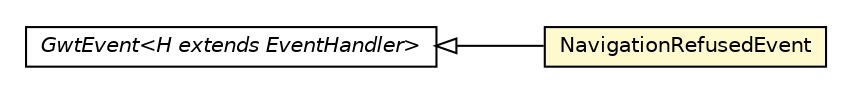 #!/usr/local/bin/dot
#
# Class diagram 
# Generated by UMLGraph version R5_6-24-gf6e263 (http://www.umlgraph.org/)
#

digraph G {
	edge [fontname="Helvetica",fontsize=10,labelfontname="Helvetica",labelfontsize=10];
	node [fontname="Helvetica",fontsize=10,shape=plaintext];
	nodesep=0.25;
	ranksep=0.5;
	rankdir=LR;
	// com.gwtplatform.mvp.client.proxy.NavigationRefusedEvent
	c263136 [label=<<table title="com.gwtplatform.mvp.client.proxy.NavigationRefusedEvent" border="0" cellborder="1" cellspacing="0" cellpadding="2" port="p" bgcolor="lemonChiffon" href="./NavigationRefusedEvent.html">
		<tr><td><table border="0" cellspacing="0" cellpadding="1">
<tr><td align="center" balign="center"> NavigationRefusedEvent </td></tr>
		</table></td></tr>
		</table>>, URL="./NavigationRefusedEvent.html", fontname="Helvetica", fontcolor="black", fontsize=10.0];
	//com.gwtplatform.mvp.client.proxy.NavigationRefusedEvent extends com.google.gwt.event.shared.GwtEvent<com.gwtplatform.mvp.client.proxy.NavigationRefusedHandler>
	c263536:p -> c263136:p [dir=back,arrowtail=empty];
	// com.google.gwt.event.shared.GwtEvent<H extends com.google.gwt.event.shared.EventHandler>
	c263536 [label=<<table title="com.google.gwt.event.shared.GwtEvent" border="0" cellborder="1" cellspacing="0" cellpadding="2" port="p" href="http://google-web-toolkit.googlecode.com/svn/javadoc/latest/com/google/gwt/event/shared/GwtEvent.html">
		<tr><td><table border="0" cellspacing="0" cellpadding="1">
<tr><td align="center" balign="center"><font face="Helvetica-Oblique"> GwtEvent&lt;H extends EventHandler&gt; </font></td></tr>
		</table></td></tr>
		</table>>, URL="http://google-web-toolkit.googlecode.com/svn/javadoc/latest/com/google/gwt/event/shared/GwtEvent.html", fontname="Helvetica", fontcolor="black", fontsize=10.0];
}

